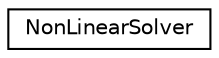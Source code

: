 digraph "Graphical Class Hierarchy"
{
 // LATEX_PDF_SIZE
  edge [fontname="Helvetica",fontsize="10",labelfontname="Helvetica",labelfontsize="10"];
  node [fontname="Helvetica",fontsize="10",shape=record];
  rankdir="LR";
  Node0 [label="NonLinearSolver",height=0.2,width=0.4,color="black", fillcolor="white", style="filled",URL="$class_non_linear_solver.html",tooltip=" "];
}
